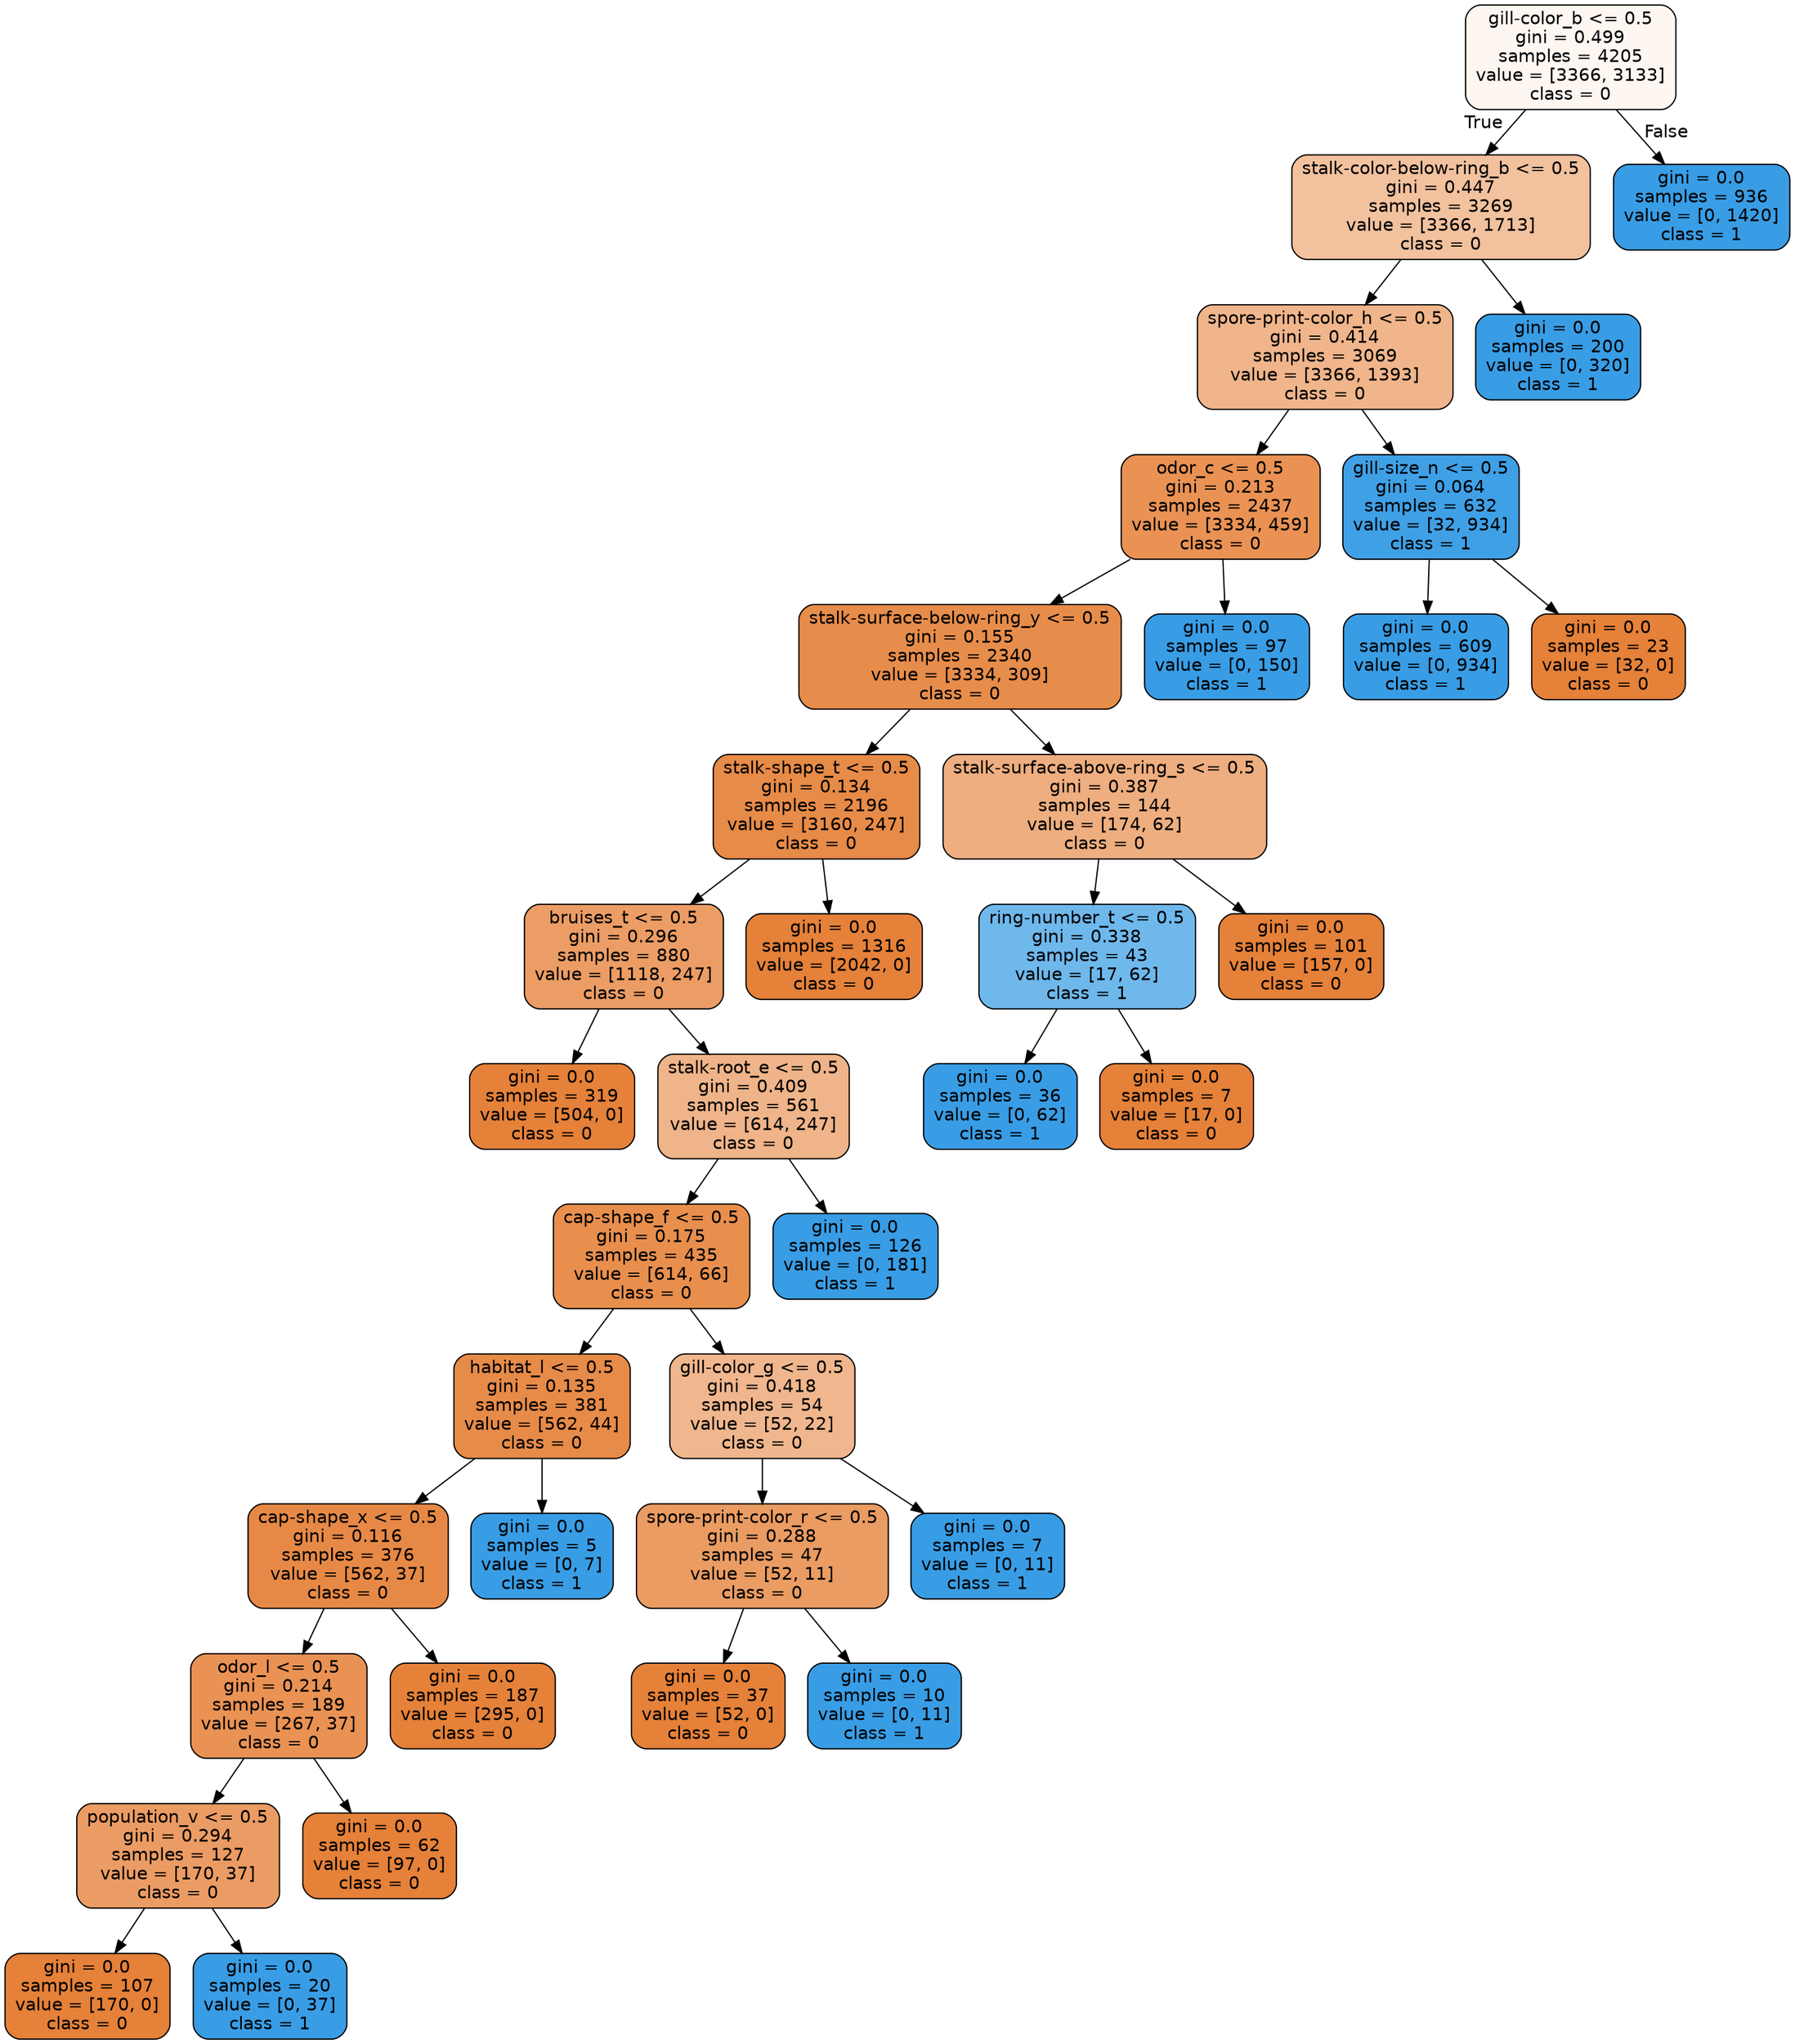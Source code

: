 digraph Tree {
node [shape=box, style="filled, rounded", color="black", fontname="helvetica"] ;
edge [fontname="helvetica"] ;
0 [label="gill-color_b <= 0.5\ngini = 0.499\nsamples = 4205\nvalue = [3366, 3133]\nclass = 0", fillcolor="#fdf6f1"] ;
1 [label="stalk-color-below-ring_b <= 0.5\ngini = 0.447\nsamples = 3269\nvalue = [3366, 1713]\nclass = 0", fillcolor="#f2c19e"] ;
0 -> 1 [labeldistance=2.5, labelangle=45, headlabel="True"] ;
2 [label="spore-print-color_h <= 0.5\ngini = 0.414\nsamples = 3069\nvalue = [3366, 1393]\nclass = 0", fillcolor="#f0b58b"] ;
1 -> 2 ;
3 [label="odor_c <= 0.5\ngini = 0.213\nsamples = 2437\nvalue = [3334, 459]\nclass = 0", fillcolor="#e99254"] ;
2 -> 3 ;
4 [label="stalk-surface-below-ring_y <= 0.5\ngini = 0.155\nsamples = 2340\nvalue = [3334, 309]\nclass = 0", fillcolor="#e78d4b"] ;
3 -> 4 ;
5 [label="stalk-shape_t <= 0.5\ngini = 0.134\nsamples = 2196\nvalue = [3160, 247]\nclass = 0", fillcolor="#e78b48"] ;
4 -> 5 ;
6 [label="bruises_t <= 0.5\ngini = 0.296\nsamples = 880\nvalue = [1118, 247]\nclass = 0", fillcolor="#eb9d65"] ;
5 -> 6 ;
7 [label="gini = 0.0\nsamples = 319\nvalue = [504, 0]\nclass = 0", fillcolor="#e58139"] ;
6 -> 7 ;
8 [label="stalk-root_e <= 0.5\ngini = 0.409\nsamples = 561\nvalue = [614, 247]\nclass = 0", fillcolor="#efb489"] ;
6 -> 8 ;
9 [label="cap-shape_f <= 0.5\ngini = 0.175\nsamples = 435\nvalue = [614, 66]\nclass = 0", fillcolor="#e88f4e"] ;
8 -> 9 ;
10 [label="habitat_l <= 0.5\ngini = 0.135\nsamples = 381\nvalue = [562, 44]\nclass = 0", fillcolor="#e78b49"] ;
9 -> 10 ;
11 [label="cap-shape_x <= 0.5\ngini = 0.116\nsamples = 376\nvalue = [562, 37]\nclass = 0", fillcolor="#e78946"] ;
10 -> 11 ;
12 [label="odor_l <= 0.5\ngini = 0.214\nsamples = 189\nvalue = [267, 37]\nclass = 0", fillcolor="#e99254"] ;
11 -> 12 ;
13 [label="population_v <= 0.5\ngini = 0.294\nsamples = 127\nvalue = [170, 37]\nclass = 0", fillcolor="#eb9c64"] ;
12 -> 13 ;
14 [label="gini = 0.0\nsamples = 107\nvalue = [170, 0]\nclass = 0", fillcolor="#e58139"] ;
13 -> 14 ;
15 [label="gini = 0.0\nsamples = 20\nvalue = [0, 37]\nclass = 1", fillcolor="#399de5"] ;
13 -> 15 ;
16 [label="gini = 0.0\nsamples = 62\nvalue = [97, 0]\nclass = 0", fillcolor="#e58139"] ;
12 -> 16 ;
17 [label="gini = 0.0\nsamples = 187\nvalue = [295, 0]\nclass = 0", fillcolor="#e58139"] ;
11 -> 17 ;
18 [label="gini = 0.0\nsamples = 5\nvalue = [0, 7]\nclass = 1", fillcolor="#399de5"] ;
10 -> 18 ;
19 [label="gill-color_g <= 0.5\ngini = 0.418\nsamples = 54\nvalue = [52, 22]\nclass = 0", fillcolor="#f0b68d"] ;
9 -> 19 ;
20 [label="spore-print-color_r <= 0.5\ngini = 0.288\nsamples = 47\nvalue = [52, 11]\nclass = 0", fillcolor="#ea9c63"] ;
19 -> 20 ;
21 [label="gini = 0.0\nsamples = 37\nvalue = [52, 0]\nclass = 0", fillcolor="#e58139"] ;
20 -> 21 ;
22 [label="gini = 0.0\nsamples = 10\nvalue = [0, 11]\nclass = 1", fillcolor="#399de5"] ;
20 -> 22 ;
23 [label="gini = 0.0\nsamples = 7\nvalue = [0, 11]\nclass = 1", fillcolor="#399de5"] ;
19 -> 23 ;
24 [label="gini = 0.0\nsamples = 126\nvalue = [0, 181]\nclass = 1", fillcolor="#399de5"] ;
8 -> 24 ;
25 [label="gini = 0.0\nsamples = 1316\nvalue = [2042, 0]\nclass = 0", fillcolor="#e58139"] ;
5 -> 25 ;
26 [label="stalk-surface-above-ring_s <= 0.5\ngini = 0.387\nsamples = 144\nvalue = [174, 62]\nclass = 0", fillcolor="#eeae80"] ;
4 -> 26 ;
27 [label="ring-number_t <= 0.5\ngini = 0.338\nsamples = 43\nvalue = [17, 62]\nclass = 1", fillcolor="#6fb8ec"] ;
26 -> 27 ;
28 [label="gini = 0.0\nsamples = 36\nvalue = [0, 62]\nclass = 1", fillcolor="#399de5"] ;
27 -> 28 ;
29 [label="gini = 0.0\nsamples = 7\nvalue = [17, 0]\nclass = 0", fillcolor="#e58139"] ;
27 -> 29 ;
30 [label="gini = 0.0\nsamples = 101\nvalue = [157, 0]\nclass = 0", fillcolor="#e58139"] ;
26 -> 30 ;
31 [label="gini = 0.0\nsamples = 97\nvalue = [0, 150]\nclass = 1", fillcolor="#399de5"] ;
3 -> 31 ;
32 [label="gill-size_n <= 0.5\ngini = 0.064\nsamples = 632\nvalue = [32, 934]\nclass = 1", fillcolor="#40a0e6"] ;
2 -> 32 ;
33 [label="gini = 0.0\nsamples = 609\nvalue = [0, 934]\nclass = 1", fillcolor="#399de5"] ;
32 -> 33 ;
34 [label="gini = 0.0\nsamples = 23\nvalue = [32, 0]\nclass = 0", fillcolor="#e58139"] ;
32 -> 34 ;
35 [label="gini = 0.0\nsamples = 200\nvalue = [0, 320]\nclass = 1", fillcolor="#399de5"] ;
1 -> 35 ;
36 [label="gini = 0.0\nsamples = 936\nvalue = [0, 1420]\nclass = 1", fillcolor="#399de5"] ;
0 -> 36 [labeldistance=2.5, labelangle=-45, headlabel="False"] ;
}